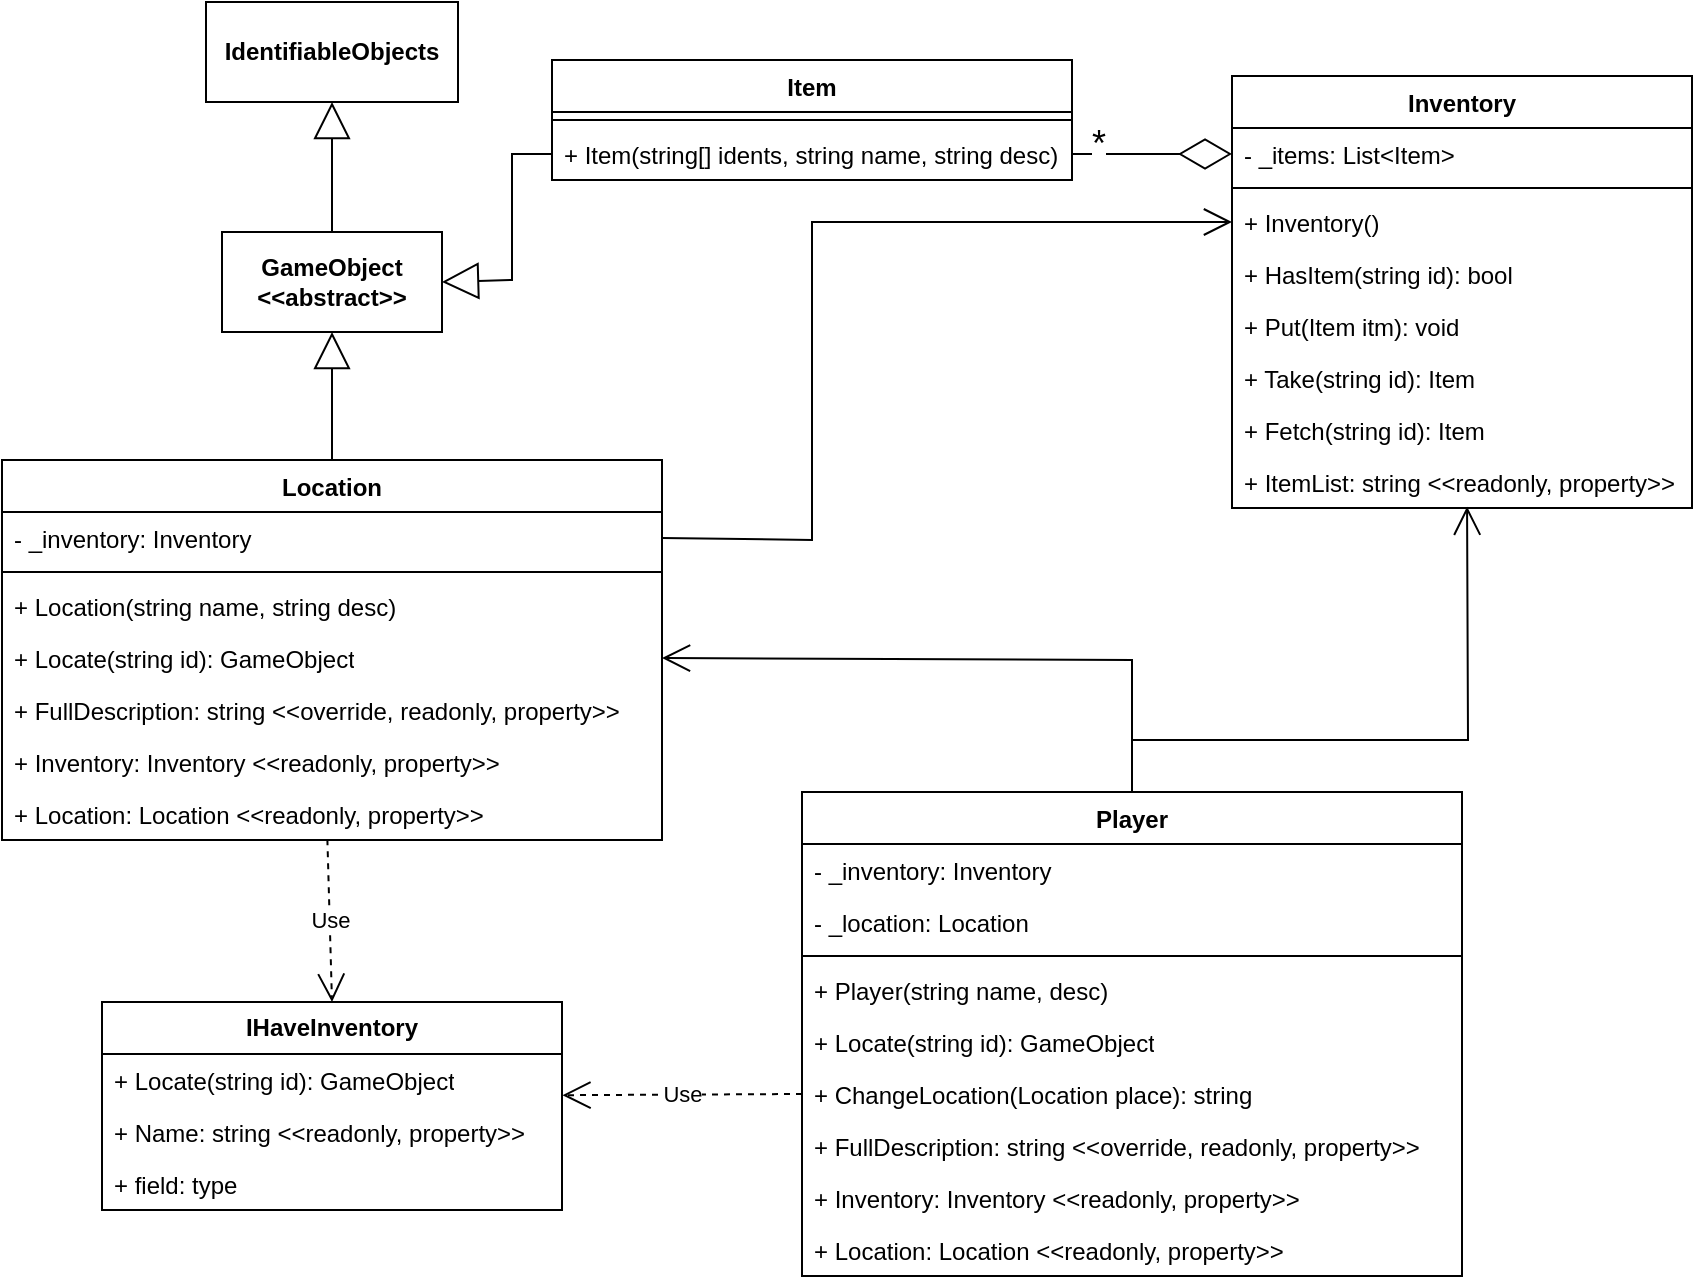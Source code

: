 <mxfile version="22.0.8" type="device" pages="2">
  <diagram name="Class diagram" id="DR_sr9mSw5OCdtNdc02W">
    <mxGraphModel dx="1518" dy="628" grid="1" gridSize="10" guides="1" tooltips="1" connect="1" arrows="1" fold="1" page="1" pageScale="1" pageWidth="827" pageHeight="1169" math="0" shadow="0">
      <root>
        <mxCell id="0" />
        <mxCell id="1" parent="0" />
        <mxCell id="hLs-pXl9jXcIarvX4DBT-1" value="Location" style="swimlane;fontStyle=1;align=center;verticalAlign=top;childLayout=stackLayout;horizontal=1;startSize=26;horizontalStack=0;resizeParent=1;resizeParentMax=0;resizeLast=0;collapsible=1;marginBottom=0;whiteSpace=wrap;html=1;" vertex="1" parent="1">
          <mxGeometry x="195" y="540" width="330" height="190" as="geometry" />
        </mxCell>
        <mxCell id="hLs-pXl9jXcIarvX4DBT-2" value="- _inventory: Inventory" style="text;strokeColor=none;fillColor=none;align=left;verticalAlign=top;spacingLeft=4;spacingRight=4;overflow=hidden;rotatable=0;points=[[0,0.5],[1,0.5]];portConstraint=eastwest;whiteSpace=wrap;html=1;" vertex="1" parent="hLs-pXl9jXcIarvX4DBT-1">
          <mxGeometry y="26" width="330" height="26" as="geometry" />
        </mxCell>
        <mxCell id="hLs-pXl9jXcIarvX4DBT-3" value="" style="line;strokeWidth=1;fillColor=none;align=left;verticalAlign=middle;spacingTop=-1;spacingLeft=3;spacingRight=3;rotatable=0;labelPosition=right;points=[];portConstraint=eastwest;strokeColor=inherit;" vertex="1" parent="hLs-pXl9jXcIarvX4DBT-1">
          <mxGeometry y="52" width="330" height="8" as="geometry" />
        </mxCell>
        <mxCell id="hLs-pXl9jXcIarvX4DBT-4" value="+ Location(string name, string desc)" style="text;strokeColor=none;fillColor=none;align=left;verticalAlign=top;spacingLeft=4;spacingRight=4;overflow=hidden;rotatable=0;points=[[0,0.5],[1,0.5]];portConstraint=eastwest;whiteSpace=wrap;html=1;" vertex="1" parent="hLs-pXl9jXcIarvX4DBT-1">
          <mxGeometry y="60" width="330" height="26" as="geometry" />
        </mxCell>
        <mxCell id="hLs-pXl9jXcIarvX4DBT-9" value="+ Locate(string id): GameObject" style="text;strokeColor=none;fillColor=none;align=left;verticalAlign=top;spacingLeft=4;spacingRight=4;overflow=hidden;rotatable=0;points=[[0,0.5],[1,0.5]];portConstraint=eastwest;whiteSpace=wrap;html=1;" vertex="1" parent="hLs-pXl9jXcIarvX4DBT-1">
          <mxGeometry y="86" width="330" height="26" as="geometry" />
        </mxCell>
        <mxCell id="hLs-pXl9jXcIarvX4DBT-13" value="+ FullDescription: string &amp;lt;&amp;lt;override, readonly, property&amp;gt;&amp;gt;" style="text;strokeColor=none;fillColor=none;align=left;verticalAlign=top;spacingLeft=4;spacingRight=4;overflow=hidden;rotatable=0;points=[[0,0.5],[1,0.5]];portConstraint=eastwest;whiteSpace=wrap;html=1;" vertex="1" parent="hLs-pXl9jXcIarvX4DBT-1">
          <mxGeometry y="112" width="330" height="26" as="geometry" />
        </mxCell>
        <mxCell id="hLs-pXl9jXcIarvX4DBT-11" value="+ Inventory: Inventory &amp;lt;&amp;lt;readonly, property&amp;gt;&amp;gt;" style="text;strokeColor=none;fillColor=none;align=left;verticalAlign=top;spacingLeft=4;spacingRight=4;overflow=hidden;rotatable=0;points=[[0,0.5],[1,0.5]];portConstraint=eastwest;whiteSpace=wrap;html=1;" vertex="1" parent="hLs-pXl9jXcIarvX4DBT-1">
          <mxGeometry y="138" width="330" height="26" as="geometry" />
        </mxCell>
        <mxCell id="vt_O2ebniHoKEB0Q5vbg-1" value="+ Location: Location &amp;lt;&amp;lt;readonly, property&amp;gt;&amp;gt;" style="text;strokeColor=none;fillColor=none;align=left;verticalAlign=top;spacingLeft=4;spacingRight=4;overflow=hidden;rotatable=0;points=[[0,0.5],[1,0.5]];portConstraint=eastwest;whiteSpace=wrap;html=1;" vertex="1" parent="hLs-pXl9jXcIarvX4DBT-1">
          <mxGeometry y="164" width="330" height="26" as="geometry" />
        </mxCell>
        <mxCell id="hLs-pXl9jXcIarvX4DBT-5" value="&lt;b&gt;GameObject&lt;br&gt;&amp;lt;&amp;lt;abstract&amp;gt;&amp;gt;&lt;br&gt;&lt;/b&gt;" style="html=1;whiteSpace=wrap;" vertex="1" parent="1">
          <mxGeometry x="305" y="426" width="110" height="50" as="geometry" />
        </mxCell>
        <mxCell id="hLs-pXl9jXcIarvX4DBT-6" value="" style="endArrow=block;endSize=16;endFill=0;html=1;rounded=0;exitX=0.5;exitY=0;exitDx=0;exitDy=0;entryX=0.5;entryY=1;entryDx=0;entryDy=0;" edge="1" parent="1" source="hLs-pXl9jXcIarvX4DBT-1" target="hLs-pXl9jXcIarvX4DBT-5">
          <mxGeometry width="160" relative="1" as="geometry">
            <mxPoint x="220" y="720" as="sourcePoint" />
            <mxPoint x="410" y="480" as="targetPoint" />
          </mxGeometry>
        </mxCell>
        <mxCell id="hLs-pXl9jXcIarvX4DBT-14" value="Player" style="swimlane;fontStyle=1;align=center;verticalAlign=top;childLayout=stackLayout;horizontal=1;startSize=26;horizontalStack=0;resizeParent=1;resizeParentMax=0;resizeLast=0;collapsible=1;marginBottom=0;whiteSpace=wrap;html=1;" vertex="1" parent="1">
          <mxGeometry x="595" y="706" width="330" height="242" as="geometry" />
        </mxCell>
        <mxCell id="hLs-pXl9jXcIarvX4DBT-15" value="- _inventory: Inventory" style="text;strokeColor=none;fillColor=none;align=left;verticalAlign=top;spacingLeft=4;spacingRight=4;overflow=hidden;rotatable=0;points=[[0,0.5],[1,0.5]];portConstraint=eastwest;whiteSpace=wrap;html=1;" vertex="1" parent="hLs-pXl9jXcIarvX4DBT-14">
          <mxGeometry y="26" width="330" height="26" as="geometry" />
        </mxCell>
        <mxCell id="hLs-pXl9jXcIarvX4DBT-28" value="- _location: Location" style="text;strokeColor=none;fillColor=none;align=left;verticalAlign=top;spacingLeft=4;spacingRight=4;overflow=hidden;rotatable=0;points=[[0,0.5],[1,0.5]];portConstraint=eastwest;whiteSpace=wrap;html=1;" vertex="1" parent="hLs-pXl9jXcIarvX4DBT-14">
          <mxGeometry y="52" width="330" height="26" as="geometry" />
        </mxCell>
        <mxCell id="hLs-pXl9jXcIarvX4DBT-16" value="" style="line;strokeWidth=1;fillColor=none;align=left;verticalAlign=middle;spacingTop=-1;spacingLeft=3;spacingRight=3;rotatable=0;labelPosition=right;points=[];portConstraint=eastwest;strokeColor=inherit;" vertex="1" parent="hLs-pXl9jXcIarvX4DBT-14">
          <mxGeometry y="78" width="330" height="8" as="geometry" />
        </mxCell>
        <mxCell id="hLs-pXl9jXcIarvX4DBT-17" value="+ Player(string name, desc)" style="text;strokeColor=none;fillColor=none;align=left;verticalAlign=top;spacingLeft=4;spacingRight=4;overflow=hidden;rotatable=0;points=[[0,0.5],[1,0.5]];portConstraint=eastwest;whiteSpace=wrap;html=1;" vertex="1" parent="hLs-pXl9jXcIarvX4DBT-14">
          <mxGeometry y="86" width="330" height="26" as="geometry" />
        </mxCell>
        <mxCell id="hLs-pXl9jXcIarvX4DBT-29" value="+ Locate(string id): GameObject" style="text;strokeColor=none;fillColor=none;align=left;verticalAlign=top;spacingLeft=4;spacingRight=4;overflow=hidden;rotatable=0;points=[[0,0.5],[1,0.5]];portConstraint=eastwest;whiteSpace=wrap;html=1;" vertex="1" parent="hLs-pXl9jXcIarvX4DBT-14">
          <mxGeometry y="112" width="330" height="26" as="geometry" />
        </mxCell>
        <mxCell id="vt_O2ebniHoKEB0Q5vbg-2" value="+ ChangeLocation(Location place): string" style="text;strokeColor=none;fillColor=none;align=left;verticalAlign=top;spacingLeft=4;spacingRight=4;overflow=hidden;rotatable=0;points=[[0,0.5],[1,0.5]];portConstraint=eastwest;whiteSpace=wrap;html=1;" vertex="1" parent="hLs-pXl9jXcIarvX4DBT-14">
          <mxGeometry y="138" width="330" height="26" as="geometry" />
        </mxCell>
        <mxCell id="hLs-pXl9jXcIarvX4DBT-30" value="+ FullDescription: string &amp;lt;&amp;lt;override, readonly, property&amp;gt;&amp;gt;" style="text;strokeColor=none;fillColor=none;align=left;verticalAlign=top;spacingLeft=4;spacingRight=4;overflow=hidden;rotatable=0;points=[[0,0.5],[1,0.5]];portConstraint=eastwest;whiteSpace=wrap;html=1;" vertex="1" parent="hLs-pXl9jXcIarvX4DBT-14">
          <mxGeometry y="164" width="330" height="26" as="geometry" />
        </mxCell>
        <mxCell id="hLs-pXl9jXcIarvX4DBT-31" value="+ Inventory: Inventory &amp;lt;&amp;lt;readonly, property&amp;gt;&amp;gt;" style="text;strokeColor=none;fillColor=none;align=left;verticalAlign=top;spacingLeft=4;spacingRight=4;overflow=hidden;rotatable=0;points=[[0,0.5],[1,0.5]];portConstraint=eastwest;whiteSpace=wrap;html=1;" vertex="1" parent="hLs-pXl9jXcIarvX4DBT-14">
          <mxGeometry y="190" width="330" height="26" as="geometry" />
        </mxCell>
        <mxCell id="vt_O2ebniHoKEB0Q5vbg-3" value="+ Location: Location &amp;lt;&amp;lt;readonly, property&amp;gt;&amp;gt;" style="text;strokeColor=none;fillColor=none;align=left;verticalAlign=top;spacingLeft=4;spacingRight=4;overflow=hidden;rotatable=0;points=[[0,0.5],[1,0.5]];portConstraint=eastwest;whiteSpace=wrap;html=1;" vertex="1" parent="hLs-pXl9jXcIarvX4DBT-14">
          <mxGeometry y="216" width="330" height="26" as="geometry" />
        </mxCell>
        <mxCell id="hLs-pXl9jXcIarvX4DBT-22" value="&lt;b&gt;IHaveInventory&lt;/b&gt;" style="swimlane;fontStyle=0;childLayout=stackLayout;horizontal=1;startSize=26;fillColor=none;horizontalStack=0;resizeParent=1;resizeParentMax=0;resizeLast=0;collapsible=1;marginBottom=0;whiteSpace=wrap;html=1;" vertex="1" parent="1">
          <mxGeometry x="245" y="811" width="230" height="104" as="geometry" />
        </mxCell>
        <mxCell id="hLs-pXl9jXcIarvX4DBT-23" value="+ Locate(string id): GameObject" style="text;strokeColor=none;fillColor=none;align=left;verticalAlign=top;spacingLeft=4;spacingRight=4;overflow=hidden;rotatable=0;points=[[0,0.5],[1,0.5]];portConstraint=eastwest;whiteSpace=wrap;html=1;" vertex="1" parent="hLs-pXl9jXcIarvX4DBT-22">
          <mxGeometry y="26" width="230" height="26" as="geometry" />
        </mxCell>
        <mxCell id="hLs-pXl9jXcIarvX4DBT-24" value="+ Name: string &amp;lt;&amp;lt;readonly, property&amp;gt;&amp;gt;" style="text;strokeColor=none;fillColor=none;align=left;verticalAlign=top;spacingLeft=4;spacingRight=4;overflow=hidden;rotatable=0;points=[[0,0.5],[1,0.5]];portConstraint=eastwest;whiteSpace=wrap;html=1;" vertex="1" parent="hLs-pXl9jXcIarvX4DBT-22">
          <mxGeometry y="52" width="230" height="26" as="geometry" />
        </mxCell>
        <mxCell id="hLs-pXl9jXcIarvX4DBT-25" value="+ field: type" style="text;strokeColor=none;fillColor=none;align=left;verticalAlign=top;spacingLeft=4;spacingRight=4;overflow=hidden;rotatable=0;points=[[0,0.5],[1,0.5]];portConstraint=eastwest;whiteSpace=wrap;html=1;" vertex="1" parent="hLs-pXl9jXcIarvX4DBT-22">
          <mxGeometry y="78" width="230" height="26" as="geometry" />
        </mxCell>
        <mxCell id="hLs-pXl9jXcIarvX4DBT-26" value="&lt;b&gt;IdentifiableObjects&lt;/b&gt;" style="html=1;whiteSpace=wrap;" vertex="1" parent="1">
          <mxGeometry x="297" y="311" width="126" height="50" as="geometry" />
        </mxCell>
        <mxCell id="hLs-pXl9jXcIarvX4DBT-27" value="" style="endArrow=block;endSize=16;endFill=0;html=1;rounded=0;exitX=0.5;exitY=0;exitDx=0;exitDy=0;entryX=0.5;entryY=1;entryDx=0;entryDy=0;" edge="1" parent="1" source="hLs-pXl9jXcIarvX4DBT-5" target="hLs-pXl9jXcIarvX4DBT-26">
          <mxGeometry width="160" relative="1" as="geometry">
            <mxPoint x="460" y="400" as="sourcePoint" />
            <mxPoint x="460" y="300" as="targetPoint" />
          </mxGeometry>
        </mxCell>
        <mxCell id="hLs-pXl9jXcIarvX4DBT-32" value="Inventory" style="swimlane;fontStyle=1;align=center;verticalAlign=top;childLayout=stackLayout;horizontal=1;startSize=26;horizontalStack=0;resizeParent=1;resizeParentMax=0;resizeLast=0;collapsible=1;marginBottom=0;whiteSpace=wrap;html=1;" vertex="1" parent="1">
          <mxGeometry x="810" y="348" width="230" height="216" as="geometry" />
        </mxCell>
        <mxCell id="hLs-pXl9jXcIarvX4DBT-33" value="- _items: List&amp;lt;Item&amp;gt;" style="text;strokeColor=none;fillColor=none;align=left;verticalAlign=top;spacingLeft=4;spacingRight=4;overflow=hidden;rotatable=0;points=[[0,0.5],[1,0.5]];portConstraint=eastwest;whiteSpace=wrap;html=1;" vertex="1" parent="hLs-pXl9jXcIarvX4DBT-32">
          <mxGeometry y="26" width="230" height="26" as="geometry" />
        </mxCell>
        <mxCell id="hLs-pXl9jXcIarvX4DBT-34" value="" style="line;strokeWidth=1;fillColor=none;align=left;verticalAlign=middle;spacingTop=-1;spacingLeft=3;spacingRight=3;rotatable=0;labelPosition=right;points=[];portConstraint=eastwest;strokeColor=inherit;" vertex="1" parent="hLs-pXl9jXcIarvX4DBT-32">
          <mxGeometry y="52" width="230" height="8" as="geometry" />
        </mxCell>
        <mxCell id="hLs-pXl9jXcIarvX4DBT-35" value="+ Inventory()" style="text;strokeColor=none;fillColor=none;align=left;verticalAlign=top;spacingLeft=4;spacingRight=4;overflow=hidden;rotatable=0;points=[[0,0.5],[1,0.5]];portConstraint=eastwest;whiteSpace=wrap;html=1;" vertex="1" parent="hLs-pXl9jXcIarvX4DBT-32">
          <mxGeometry y="60" width="230" height="26" as="geometry" />
        </mxCell>
        <mxCell id="hLs-pXl9jXcIarvX4DBT-36" value="+ HasItem(string id): bool" style="text;strokeColor=none;fillColor=none;align=left;verticalAlign=top;spacingLeft=4;spacingRight=4;overflow=hidden;rotatable=0;points=[[0,0.5],[1,0.5]];portConstraint=eastwest;whiteSpace=wrap;html=1;" vertex="1" parent="hLs-pXl9jXcIarvX4DBT-32">
          <mxGeometry y="86" width="230" height="26" as="geometry" />
        </mxCell>
        <mxCell id="hLs-pXl9jXcIarvX4DBT-37" value="+ Put(Item itm): void" style="text;strokeColor=none;fillColor=none;align=left;verticalAlign=top;spacingLeft=4;spacingRight=4;overflow=hidden;rotatable=0;points=[[0,0.5],[1,0.5]];portConstraint=eastwest;whiteSpace=wrap;html=1;" vertex="1" parent="hLs-pXl9jXcIarvX4DBT-32">
          <mxGeometry y="112" width="230" height="26" as="geometry" />
        </mxCell>
        <mxCell id="hLs-pXl9jXcIarvX4DBT-38" value="+ Take(string id): Item" style="text;strokeColor=none;fillColor=none;align=left;verticalAlign=top;spacingLeft=4;spacingRight=4;overflow=hidden;rotatable=0;points=[[0,0.5],[1,0.5]];portConstraint=eastwest;whiteSpace=wrap;html=1;" vertex="1" parent="hLs-pXl9jXcIarvX4DBT-32">
          <mxGeometry y="138" width="230" height="26" as="geometry" />
        </mxCell>
        <mxCell id="hLs-pXl9jXcIarvX4DBT-39" value="+ Fetch(string id): Item" style="text;strokeColor=none;fillColor=none;align=left;verticalAlign=top;spacingLeft=4;spacingRight=4;overflow=hidden;rotatable=0;points=[[0,0.5],[1,0.5]];portConstraint=eastwest;whiteSpace=wrap;html=1;" vertex="1" parent="hLs-pXl9jXcIarvX4DBT-32">
          <mxGeometry y="164" width="230" height="26" as="geometry" />
        </mxCell>
        <mxCell id="hLs-pXl9jXcIarvX4DBT-40" value="+ ItemList: string &amp;lt;&amp;lt;readonly, property&amp;gt;&amp;gt;" style="text;strokeColor=none;fillColor=none;align=left;verticalAlign=top;spacingLeft=4;spacingRight=4;overflow=hidden;rotatable=0;points=[[0,0.5],[1,0.5]];portConstraint=eastwest;whiteSpace=wrap;html=1;" vertex="1" parent="hLs-pXl9jXcIarvX4DBT-32">
          <mxGeometry y="190" width="230" height="26" as="geometry" />
        </mxCell>
        <mxCell id="hLs-pXl9jXcIarvX4DBT-41" value="Item" style="swimlane;fontStyle=1;align=center;verticalAlign=top;childLayout=stackLayout;horizontal=1;startSize=26;horizontalStack=0;resizeParent=1;resizeParentMax=0;resizeLast=0;collapsible=1;marginBottom=0;whiteSpace=wrap;html=1;" vertex="1" parent="1">
          <mxGeometry x="470" y="340" width="260" height="60" as="geometry" />
        </mxCell>
        <mxCell id="hLs-pXl9jXcIarvX4DBT-43" value="" style="line;strokeWidth=1;fillColor=none;align=left;verticalAlign=middle;spacingTop=-1;spacingLeft=3;spacingRight=3;rotatable=0;labelPosition=right;points=[];portConstraint=eastwest;strokeColor=inherit;" vertex="1" parent="hLs-pXl9jXcIarvX4DBT-41">
          <mxGeometry y="26" width="260" height="8" as="geometry" />
        </mxCell>
        <mxCell id="hLs-pXl9jXcIarvX4DBT-44" value="+ Item(string[] idents, string name, string desc)" style="text;strokeColor=none;fillColor=none;align=left;verticalAlign=top;spacingLeft=4;spacingRight=4;overflow=hidden;rotatable=0;points=[[0,0.5],[1,0.5]];portConstraint=eastwest;whiteSpace=wrap;html=1;" vertex="1" parent="hLs-pXl9jXcIarvX4DBT-41">
          <mxGeometry y="34" width="260" height="26" as="geometry" />
        </mxCell>
        <mxCell id="hLs-pXl9jXcIarvX4DBT-45" value="" style="endArrow=block;endSize=16;endFill=0;html=1;rounded=0;exitX=0;exitY=0.5;exitDx=0;exitDy=0;entryX=1;entryY=0.5;entryDx=0;entryDy=0;" edge="1" parent="1" source="hLs-pXl9jXcIarvX4DBT-44" target="hLs-pXl9jXcIarvX4DBT-5">
          <mxGeometry width="160" relative="1" as="geometry">
            <mxPoint x="470" y="304" as="sourcePoint" />
            <mxPoint x="470" y="240" as="targetPoint" />
            <Array as="points">
              <mxPoint x="450" y="387" />
              <mxPoint x="450" y="450" />
            </Array>
          </mxGeometry>
        </mxCell>
        <mxCell id="hLs-pXl9jXcIarvX4DBT-47" value="" style="endArrow=diamondThin;endFill=0;endSize=24;html=1;rounded=0;exitX=1;exitY=0.5;exitDx=0;exitDy=0;entryX=0;entryY=0.5;entryDx=0;entryDy=0;" edge="1" parent="1" source="hLs-pXl9jXcIarvX4DBT-44" target="hLs-pXl9jXcIarvX4DBT-33">
          <mxGeometry width="160" relative="1" as="geometry">
            <mxPoint x="600" y="470" as="sourcePoint" />
            <mxPoint x="760" y="470" as="targetPoint" />
          </mxGeometry>
        </mxCell>
        <mxCell id="hLs-pXl9jXcIarvX4DBT-48" value="&lt;font style=&quot;font-size: 18px;&quot;&gt;*&lt;/font&gt;" style="edgeLabel;html=1;align=center;verticalAlign=middle;resizable=0;points=[];rotation=0;" vertex="1" connectable="0" parent="hLs-pXl9jXcIarvX4DBT-47">
          <mxGeometry x="-0.508" y="2" relative="1" as="geometry">
            <mxPoint x="-7" y="-3" as="offset" />
          </mxGeometry>
        </mxCell>
        <mxCell id="hLs-pXl9jXcIarvX4DBT-49" value="" style="endArrow=open;endFill=1;endSize=12;html=1;rounded=0;entryX=0;entryY=0.5;entryDx=0;entryDy=0;exitX=1;exitY=0.5;exitDx=0;exitDy=0;" edge="1" parent="1" source="hLs-pXl9jXcIarvX4DBT-2" target="hLs-pXl9jXcIarvX4DBT-35">
          <mxGeometry width="160" relative="1" as="geometry">
            <mxPoint x="530" y="580" as="sourcePoint" />
            <mxPoint x="640" y="470" as="targetPoint" />
            <Array as="points">
              <mxPoint x="600" y="580" />
              <mxPoint x="600" y="421" />
            </Array>
          </mxGeometry>
        </mxCell>
        <mxCell id="hLs-pXl9jXcIarvX4DBT-50" value="" style="endArrow=open;endFill=1;endSize=12;html=1;rounded=0;exitX=0.5;exitY=0;exitDx=0;exitDy=0;entryX=0.511;entryY=0.974;entryDx=0;entryDy=0;entryPerimeter=0;" edge="1" parent="1" source="hLs-pXl9jXcIarvX4DBT-14" target="hLs-pXl9jXcIarvX4DBT-40">
          <mxGeometry width="160" relative="1" as="geometry">
            <mxPoint x="620" y="660" as="sourcePoint" />
            <mxPoint x="780" y="660" as="targetPoint" />
            <Array as="points">
              <mxPoint x="760" y="680" />
              <mxPoint x="928" y="680" />
            </Array>
          </mxGeometry>
        </mxCell>
        <mxCell id="hLs-pXl9jXcIarvX4DBT-51" value="Use" style="endArrow=open;endSize=12;dashed=1;html=1;rounded=0;exitX=0.493;exitY=0.987;exitDx=0;exitDy=0;exitPerimeter=0;entryX=0.5;entryY=0;entryDx=0;entryDy=0;" edge="1" parent="1" source="vt_O2ebniHoKEB0Q5vbg-1" target="hLs-pXl9jXcIarvX4DBT-22">
          <mxGeometry width="160" relative="1" as="geometry">
            <mxPoint x="220" y="790" as="sourcePoint" />
            <mxPoint x="280" y="750" as="targetPoint" />
          </mxGeometry>
        </mxCell>
        <mxCell id="hLs-pXl9jXcIarvX4DBT-52" value="Use" style="endArrow=open;endSize=12;dashed=1;html=1;rounded=0;exitX=0;exitY=0.5;exitDx=0;exitDy=0;entryX=1.001;entryY=0.792;entryDx=0;entryDy=0;entryPerimeter=0;" edge="1" parent="1" source="vt_O2ebniHoKEB0Q5vbg-2" target="hLs-pXl9jXcIarvX4DBT-23">
          <mxGeometry width="160" relative="1" as="geometry">
            <mxPoint x="554" y="680" as="sourcePoint" />
            <mxPoint x="470" y="857" as="targetPoint" />
          </mxGeometry>
        </mxCell>
        <mxCell id="vt_O2ebniHoKEB0Q5vbg-5" value="" style="endArrow=open;endFill=1;endSize=12;html=1;rounded=0;exitX=0.5;exitY=0;exitDx=0;exitDy=0;entryX=1;entryY=0.5;entryDx=0;entryDy=0;" edge="1" parent="1" source="hLs-pXl9jXcIarvX4DBT-14">
          <mxGeometry width="160" relative="1" as="geometry">
            <mxPoint x="770" y="760" as="sourcePoint" />
            <mxPoint x="525" y="639.0" as="targetPoint" />
            <Array as="points">
              <mxPoint x="760" y="640" />
            </Array>
          </mxGeometry>
        </mxCell>
      </root>
    </mxGraphModel>
  </diagram>
  <diagram id="clqTjQ10jBK7a-zFWq9X" name="Sequence diagram">
    <mxGraphModel dx="1717" dy="368" grid="1" gridSize="10" guides="1" tooltips="1" connect="1" arrows="1" fold="1" page="1" pageScale="1" pageWidth="827" pageHeight="1169" math="0" shadow="0">
      <root>
        <mxCell id="0" />
        <mxCell id="1" parent="0" />
        <mxCell id="AKKE08FFjBf_-YG7INTh-5" value=":LookCommand" style="shape=umlLifeline;perimeter=lifelinePerimeter;whiteSpace=wrap;html=1;container=1;dropTarget=0;collapsible=0;recursiveResize=0;outlineConnect=0;portConstraint=eastwest;newEdgeStyle={&quot;curved&quot;:0,&quot;rounded&quot;:0};" vertex="1" parent="1">
          <mxGeometry x="181" y="70" width="110" height="200" as="geometry" />
        </mxCell>
        <mxCell id="AKKE08FFjBf_-YG7INTh-7" value="" style="html=1;points=[[0,0,0,0,5],[0,1,0,0,-5],[1,0,0,0,5],[1,1,0,0,-5]];perimeter=orthogonalPerimeter;outlineConnect=0;targetShapes=umlLifeline;portConstraint=eastwest;newEdgeStyle={&quot;curved&quot;:0,&quot;rounded&quot;:0};" vertex="1" parent="AKKE08FFjBf_-YG7INTh-5">
          <mxGeometry x="50" y="50" width="10" height="110" as="geometry" />
        </mxCell>
        <mxCell id="AKKE08FFjBf_-YG7INTh-11" value="" style="html=1;points=[[0,0,0,0,5],[0,1,0,0,-5],[1,0,0,0,5],[1,1,0,0,-5]];perimeter=orthogonalPerimeter;outlineConnect=0;targetShapes=umlLifeline;portConstraint=eastwest;newEdgeStyle={&quot;curved&quot;:0,&quot;rounded&quot;:0};" vertex="1" parent="AKKE08FFjBf_-YG7INTh-5">
          <mxGeometry x="56" y="59" width="10" height="51" as="geometry" />
        </mxCell>
        <mxCell id="AKKE08FFjBf_-YG7INTh-14" value="return &quot;...&quot;" style="html=1;verticalAlign=bottom;endArrow=open;dashed=1;endSize=8;curved=0;rounded=0;exitX=1;exitY=1;exitDx=0;exitDy=-5;exitPerimeter=0;entryX=1;entryY=1;entryDx=0;entryDy=-5;entryPerimeter=0;" edge="1" parent="AKKE08FFjBf_-YG7INTh-5" source="AKKE08FFjBf_-YG7INTh-11" target="AKKE08FFjBf_-YG7INTh-7">
          <mxGeometry relative="1" as="geometry">
            <mxPoint x="137" y="230" as="sourcePoint" />
            <mxPoint x="-51" y="230" as="targetPoint" />
            <Array as="points">
              <mxPoint x="99" y="130" />
            </Array>
          </mxGeometry>
        </mxCell>
        <mxCell id="AKKE08FFjBf_-YG7INTh-6" value="Execute(p, [&quot;Look&quot;])" style="html=1;verticalAlign=bottom;endArrow=block;curved=0;rounded=0;" edge="1" parent="1" target="AKKE08FFjBf_-YG7INTh-7">
          <mxGeometry x="-0.426" width="80" relative="1" as="geometry">
            <mxPoint x="110" y="130" as="sourcePoint" />
            <mxPoint x="230" y="130" as="targetPoint" />
            <mxPoint as="offset" />
          </mxGeometry>
        </mxCell>
        <mxCell id="AKKE08FFjBf_-YG7INTh-8" value=":Location" style="shape=umlLifeline;perimeter=lifelinePerimeter;whiteSpace=wrap;html=1;container=1;dropTarget=0;collapsible=0;recursiveResize=0;outlineConnect=0;portConstraint=eastwest;newEdgeStyle={&quot;curved&quot;:0,&quot;rounded&quot;:0};" vertex="1" parent="1">
          <mxGeometry x="351" y="70" width="100" height="200" as="geometry" />
        </mxCell>
        <mxCell id="AKKE08FFjBf_-YG7INTh-9" value="" style="html=1;points=[[0,0,0,0,5],[0,1,0,0,-5],[1,0,0,0,5],[1,1,0,0,-5]];perimeter=orthogonalPerimeter;outlineConnect=0;targetShapes=umlLifeline;portConstraint=eastwest;newEdgeStyle={&quot;curved&quot;:0,&quot;rounded&quot;:0};" vertex="1" parent="AKKE08FFjBf_-YG7INTh-8">
          <mxGeometry x="45" y="61" width="10" height="41" as="geometry" />
        </mxCell>
        <mxCell id="AKKE08FFjBf_-YG7INTh-10" value="FullDescription" style="html=1;verticalAlign=bottom;endArrow=block;curved=0;rounded=0;entryX=0;entryY=0;entryDx=0;entryDy=5;entryPerimeter=0;" edge="1" parent="1" source="AKKE08FFjBf_-YG7INTh-11" target="AKKE08FFjBf_-YG7INTh-9">
          <mxGeometry width="80" relative="1" as="geometry">
            <mxPoint x="250" y="137" as="sourcePoint" />
            <mxPoint x="439.5" y="137" as="targetPoint" />
          </mxGeometry>
        </mxCell>
        <mxCell id="AKKE08FFjBf_-YG7INTh-13" value="return &quot;...&quot;" style="html=1;verticalAlign=bottom;endArrow=open;dashed=1;endSize=8;curved=0;rounded=0;exitX=0;exitY=1;exitDx=0;exitDy=-5;exitPerimeter=0;" edge="1" parent="1" source="AKKE08FFjBf_-YG7INTh-9" target="AKKE08FFjBf_-YG7INTh-11">
          <mxGeometry relative="1" as="geometry">
            <mxPoint x="360" y="170" as="sourcePoint" />
            <mxPoint x="250" y="170" as="targetPoint" />
          </mxGeometry>
        </mxCell>
        <mxCell id="AKKE08FFjBf_-YG7INTh-15" value="return &quot;...&quot;" style="html=1;verticalAlign=bottom;endArrow=open;dashed=1;endSize=8;curved=0;rounded=0;exitX=0;exitY=1;exitDx=0;exitDy=-5;exitPerimeter=0;" edge="1" parent="1" source="AKKE08FFjBf_-YG7INTh-7">
          <mxGeometry relative="1" as="geometry">
            <mxPoint x="220" y="230" as="sourcePoint" />
            <mxPoint x="100" y="225" as="targetPoint" />
          </mxGeometry>
        </mxCell>
        <mxCell id="AKKE08FFjBf_-YG7INTh-16" value=":LookCommand" style="shape=umlLifeline;perimeter=lifelinePerimeter;whiteSpace=wrap;html=1;container=1;dropTarget=0;collapsible=0;recursiveResize=0;outlineConnect=0;portConstraint=eastwest;newEdgeStyle={&quot;curved&quot;:0,&quot;rounded&quot;:0};" vertex="1" parent="1">
          <mxGeometry x="81" y="300" width="100" height="290" as="geometry" />
        </mxCell>
        <mxCell id="AKKE08FFjBf_-YG7INTh-20" value="" style="html=1;points=[[0,0,0,0,5],[0,1,0,0,-5],[1,0,0,0,5],[1,1,0,0,-5]];perimeter=orthogonalPerimeter;outlineConnect=0;targetShapes=umlLifeline;portConstraint=eastwest;newEdgeStyle={&quot;curved&quot;:0,&quot;rounded&quot;:0};" vertex="1" parent="AKKE08FFjBf_-YG7INTh-16">
          <mxGeometry x="45" y="60" width="10" height="210" as="geometry" />
        </mxCell>
        <mxCell id="AKKE08FFjBf_-YG7INTh-22" value="" style="html=1;points=[[0,0,0,0,5],[0,1,0,0,-5],[1,0,0,0,5],[1,1,0,0,-5]];perimeter=orthogonalPerimeter;outlineConnect=0;targetShapes=umlLifeline;portConstraint=eastwest;newEdgeStyle={&quot;curved&quot;:0,&quot;rounded&quot;:0};" vertex="1" parent="AKKE08FFjBf_-YG7INTh-16">
          <mxGeometry x="53" y="81" width="10" height="170" as="geometry" />
        </mxCell>
        <mxCell id="AKKE08FFjBf_-YG7INTh-25" value="LookAtIn&lt;br&gt;(p,&quot;gem&quot;,&quot;garden&quot;)" style="html=1;verticalAlign=bottom;endArrow=block;curved=0;rounded=0;exitX=1;exitY=0;exitDx=0;exitDy=5;exitPerimeter=0;entryX=1;entryY=0;entryDx=0;entryDy=5;entryPerimeter=0;" edge="1" parent="AKKE08FFjBf_-YG7INTh-16" source="AKKE08FFjBf_-YG7INTh-20" target="AKKE08FFjBf_-YG7INTh-22">
          <mxGeometry x="0.059" y="32" width="80" relative="1" as="geometry">
            <mxPoint x="79" y="60" as="sourcePoint" />
            <mxPoint x="159" y="60" as="targetPoint" />
            <Array as="points">
              <mxPoint x="89" y="70" />
            </Array>
            <mxPoint x="13" y="-17" as="offset" />
          </mxGeometry>
        </mxCell>
        <mxCell id="AKKE08FFjBf_-YG7INTh-34" value="return &quot;...&quot;" style="html=1;verticalAlign=bottom;endArrow=open;dashed=1;endSize=8;curved=0;rounded=0;exitX=1;exitY=1;exitDx=0;exitDy=-5;exitPerimeter=0;entryX=1;entryY=1;entryDx=0;entryDy=-5;entryPerimeter=0;" edge="1" parent="AKKE08FFjBf_-YG7INTh-16" source="AKKE08FFjBf_-YG7INTh-22" target="AKKE08FFjBf_-YG7INTh-20">
          <mxGeometry x="-0.051" y="5" relative="1" as="geometry">
            <mxPoint x="442" y="242" as="sourcePoint" />
            <mxPoint x="73" y="242" as="targetPoint" />
            <Array as="points">
              <mxPoint x="109" y="260" />
            </Array>
            <mxPoint as="offset" />
          </mxGeometry>
        </mxCell>
        <mxCell id="AKKE08FFjBf_-YG7INTh-17" value="p:Player" style="shape=umlLifeline;perimeter=lifelinePerimeter;whiteSpace=wrap;html=1;container=1;dropTarget=0;collapsible=0;recursiveResize=0;outlineConnect=0;portConstraint=eastwest;newEdgeStyle={&quot;curved&quot;:0,&quot;rounded&quot;:0};" vertex="1" parent="1">
          <mxGeometry x="222" y="300" width="100" height="290" as="geometry" />
        </mxCell>
        <mxCell id="AKKE08FFjBf_-YG7INTh-24" value="" style="html=1;points=[[0,0,0,0,5],[0,1,0,0,-5],[1,0,0,0,5],[1,1,0,0,-5]];perimeter=orthogonalPerimeter;outlineConnect=0;targetShapes=umlLifeline;portConstraint=eastwest;newEdgeStyle={&quot;curved&quot;:0,&quot;rounded&quot;:0};" vertex="1" parent="AKKE08FFjBf_-YG7INTh-17">
          <mxGeometry x="45" y="105" width="10" height="35" as="geometry" />
        </mxCell>
        <mxCell id="AKKE08FFjBf_-YG7INTh-18" value=":Location" style="shape=umlLifeline;perimeter=lifelinePerimeter;whiteSpace=wrap;html=1;container=1;dropTarget=0;collapsible=0;recursiveResize=0;outlineConnect=0;portConstraint=eastwest;newEdgeStyle={&quot;curved&quot;:0,&quot;rounded&quot;:0};" vertex="1" parent="1">
          <mxGeometry x="352" y="300" width="100" height="290" as="geometry" />
        </mxCell>
        <mxCell id="AKKE08FFjBf_-YG7INTh-28" value="" style="html=1;points=[[0,0,0,0,5],[0,1,0,0,-5],[1,0,0,0,5],[1,1,0,0,-5]];perimeter=orthogonalPerimeter;outlineConnect=0;targetShapes=umlLifeline;portConstraint=eastwest;newEdgeStyle={&quot;curved&quot;:0,&quot;rounded&quot;:0};" vertex="1" parent="AKKE08FFjBf_-YG7INTh-18">
          <mxGeometry x="45" y="149" width="10" height="40" as="geometry" />
        </mxCell>
        <mxCell id="AKKE08FFjBf_-YG7INTh-19" value=":Item" style="shape=umlLifeline;perimeter=lifelinePerimeter;whiteSpace=wrap;html=1;container=1;dropTarget=0;collapsible=0;recursiveResize=0;outlineConnect=0;portConstraint=eastwest;newEdgeStyle={&quot;curved&quot;:0,&quot;rounded&quot;:0};" vertex="1" parent="1">
          <mxGeometry x="468" y="300" width="100" height="290" as="geometry" />
        </mxCell>
        <mxCell id="AKKE08FFjBf_-YG7INTh-31" value="" style="html=1;points=[[0,0,0,0,5],[0,1,0,0,-5],[1,0,0,0,5],[1,1,0,0,-5]];perimeter=orthogonalPerimeter;outlineConnect=0;targetShapes=umlLifeline;portConstraint=eastwest;newEdgeStyle={&quot;curved&quot;:0,&quot;rounded&quot;:0};" vertex="1" parent="AKKE08FFjBf_-YG7INTh-19">
          <mxGeometry x="45" y="200" width="10" height="40" as="geometry" />
        </mxCell>
        <mxCell id="AKKE08FFjBf_-YG7INTh-21" value="Execute&lt;br&gt;(p, [&quot;look&quot;,&quot;at&quot;, &lt;br&gt;&quot;gem&quot;])" style="html=1;verticalAlign=bottom;endArrow=block;curved=0;rounded=0;entryX=0;entryY=0;entryDx=0;entryDy=5;entryPerimeter=0;" edge="1" parent="1" target="AKKE08FFjBf_-YG7INTh-20">
          <mxGeometry x="-0.706" width="80" relative="1" as="geometry">
            <mxPoint x="-10" y="365" as="sourcePoint" />
            <mxPoint x="70" y="370" as="targetPoint" />
            <mxPoint as="offset" />
          </mxGeometry>
        </mxCell>
        <mxCell id="AKKE08FFjBf_-YG7INTh-26" value="Locate(&quot;garden&quot;)" style="html=1;verticalAlign=bottom;endArrow=block;curved=0;rounded=0;entryX=0;entryY=0;entryDx=0;entryDy=5;entryPerimeter=0;" edge="1" parent="1" source="AKKE08FFjBf_-YG7INTh-22" target="AKKE08FFjBf_-YG7INTh-24">
          <mxGeometry width="80" relative="1" as="geometry">
            <mxPoint x="170" y="410" as="sourcePoint" />
            <mxPoint x="250" y="410" as="targetPoint" />
          </mxGeometry>
        </mxCell>
        <mxCell id="AKKE08FFjBf_-YG7INTh-27" value="return &quot;garden&quot;" style="html=1;verticalAlign=bottom;endArrow=open;dashed=1;endSize=8;curved=0;rounded=0;exitX=0;exitY=1;exitDx=0;exitDy=-5;exitPerimeter=0;" edge="1" parent="1" source="AKKE08FFjBf_-YG7INTh-24">
          <mxGeometry relative="1" as="geometry">
            <mxPoint x="286" y="435" as="sourcePoint" />
            <mxPoint x="144" y="435" as="targetPoint" />
          </mxGeometry>
        </mxCell>
        <mxCell id="AKKE08FFjBf_-YG7INTh-29" value="Locate(&quot;gem&quot;)" style="html=1;verticalAlign=bottom;endArrow=block;curved=0;rounded=0;" edge="1" parent="1" target="AKKE08FFjBf_-YG7INTh-28">
          <mxGeometry width="80" relative="1" as="geometry">
            <mxPoint x="144" y="460" as="sourcePoint" />
            <mxPoint x="390" y="460" as="targetPoint" />
          </mxGeometry>
        </mxCell>
        <mxCell id="AKKE08FFjBf_-YG7INTh-30" value="return &quot;gem&quot;" style="html=1;verticalAlign=bottom;endArrow=open;dashed=1;endSize=8;curved=0;rounded=0;exitX=0;exitY=1;exitDx=0;exitDy=-5;exitPerimeter=0;" edge="1" parent="1" source="AKKE08FFjBf_-YG7INTh-28">
          <mxGeometry x="-0.038" relative="1" as="geometry">
            <mxPoint x="406" y="484" as="sourcePoint" />
            <mxPoint x="144" y="484" as="targetPoint" />
            <mxPoint as="offset" />
          </mxGeometry>
        </mxCell>
        <mxCell id="AKKE08FFjBf_-YG7INTh-32" value="FullDescription" style="html=1;verticalAlign=bottom;endArrow=block;curved=0;rounded=0;entryX=0;entryY=0;entryDx=0;entryDy=5;entryPerimeter=0;" edge="1" parent="1">
          <mxGeometry x="0.008" width="80" relative="1" as="geometry">
            <mxPoint x="144" y="510" as="sourcePoint" />
            <mxPoint x="513" y="510" as="targetPoint" />
            <mxPoint as="offset" />
          </mxGeometry>
        </mxCell>
        <mxCell id="AKKE08FFjBf_-YG7INTh-33" value="return &quot;...&quot;" style="html=1;verticalAlign=bottom;endArrow=open;dashed=1;endSize=8;curved=0;rounded=0;exitX=0;exitY=1;exitDx=0;exitDy=-5;exitPerimeter=0;" edge="1" parent="1">
          <mxGeometry relative="1" as="geometry">
            <mxPoint x="513" y="532" as="sourcePoint" />
            <mxPoint x="144" y="532" as="targetPoint" />
          </mxGeometry>
        </mxCell>
        <mxCell id="AKKE08FFjBf_-YG7INTh-35" value="return &quot;...&quot;" style="html=1;verticalAlign=bottom;endArrow=open;dashed=1;endSize=8;curved=0;rounded=0;exitX=0;exitY=1;exitDx=0;exitDy=-5;exitPerimeter=0;" edge="1" parent="1" source="AKKE08FFjBf_-YG7INTh-20">
          <mxGeometry relative="1" as="geometry">
            <mxPoint x="120" y="560" as="sourcePoint" />
            <mxPoint y="565" as="targetPoint" />
          </mxGeometry>
        </mxCell>
        <mxCell id="-tDefXXr_pi6X9qkGpV6-1" value=":LookCommand" style="shape=umlLifeline;perimeter=lifelinePerimeter;whiteSpace=wrap;html=1;container=1;dropTarget=0;collapsible=0;recursiveResize=0;outlineConnect=0;portConstraint=eastwest;newEdgeStyle={&quot;curved&quot;:0,&quot;rounded&quot;:0};" vertex="1" parent="1">
          <mxGeometry x="121" y="640" width="100" height="290" as="geometry" />
        </mxCell>
        <mxCell id="-tDefXXr_pi6X9qkGpV6-2" value="" style="html=1;points=[[0,0,0,0,5],[0,1,0,0,-5],[1,0,0,0,5],[1,1,0,0,-5]];perimeter=orthogonalPerimeter;outlineConnect=0;targetShapes=umlLifeline;portConstraint=eastwest;newEdgeStyle={&quot;curved&quot;:0,&quot;rounded&quot;:0};" vertex="1" parent="-tDefXXr_pi6X9qkGpV6-1">
          <mxGeometry x="45" y="60" width="10" height="210" as="geometry" />
        </mxCell>
        <mxCell id="-tDefXXr_pi6X9qkGpV6-3" value="" style="html=1;points=[[0,0,0,0,5],[0,1,0,0,-5],[1,0,0,0,5],[1,1,0,0,-5]];perimeter=orthogonalPerimeter;outlineConnect=0;targetShapes=umlLifeline;portConstraint=eastwest;newEdgeStyle={&quot;curved&quot;:0,&quot;rounded&quot;:0};" vertex="1" parent="-tDefXXr_pi6X9qkGpV6-1">
          <mxGeometry x="53" y="81" width="10" height="170" as="geometry" />
        </mxCell>
        <mxCell id="-tDefXXr_pi6X9qkGpV6-4" value="LookAtIn&lt;br&gt;(p,&quot;gem&quot;,&quot;garden&quot;)" style="html=1;verticalAlign=bottom;endArrow=block;curved=0;rounded=0;exitX=1;exitY=0;exitDx=0;exitDy=5;exitPerimeter=0;entryX=1;entryY=0;entryDx=0;entryDy=5;entryPerimeter=0;" edge="1" parent="-tDefXXr_pi6X9qkGpV6-1" source="-tDefXXr_pi6X9qkGpV6-2" target="-tDefXXr_pi6X9qkGpV6-3">
          <mxGeometry x="0.059" y="32" width="80" relative="1" as="geometry">
            <mxPoint x="79" y="60" as="sourcePoint" />
            <mxPoint x="159" y="60" as="targetPoint" />
            <Array as="points">
              <mxPoint x="89" y="70" />
            </Array>
            <mxPoint x="13" y="-17" as="offset" />
          </mxGeometry>
        </mxCell>
        <mxCell id="-tDefXXr_pi6X9qkGpV6-5" value="return &quot;...&quot;" style="html=1;verticalAlign=bottom;endArrow=open;dashed=1;endSize=8;curved=0;rounded=0;exitX=1;exitY=1;exitDx=0;exitDy=-5;exitPerimeter=0;entryX=1;entryY=1;entryDx=0;entryDy=-5;entryPerimeter=0;" edge="1" parent="-tDefXXr_pi6X9qkGpV6-1" source="-tDefXXr_pi6X9qkGpV6-3" target="-tDefXXr_pi6X9qkGpV6-2">
          <mxGeometry x="-0.051" y="5" relative="1" as="geometry">
            <mxPoint x="442" y="242" as="sourcePoint" />
            <mxPoint x="73" y="242" as="targetPoint" />
            <Array as="points">
              <mxPoint x="109" y="260" />
            </Array>
            <mxPoint as="offset" />
          </mxGeometry>
        </mxCell>
        <mxCell id="-tDefXXr_pi6X9qkGpV6-6" value=":Location" style="shape=umlLifeline;perimeter=lifelinePerimeter;whiteSpace=wrap;html=1;container=1;dropTarget=0;collapsible=0;recursiveResize=0;outlineConnect=0;portConstraint=eastwest;newEdgeStyle={&quot;curved&quot;:0,&quot;rounded&quot;:0};" vertex="1" parent="1">
          <mxGeometry x="259" y="640" width="100" height="290" as="geometry" />
        </mxCell>
        <mxCell id="-tDefXXr_pi6X9qkGpV6-7" value="" style="html=1;points=[[0,0,0,0,5],[0,1,0,0,-5],[1,0,0,0,5],[1,1,0,0,-5]];perimeter=orthogonalPerimeter;outlineConnect=0;targetShapes=umlLifeline;portConstraint=eastwest;newEdgeStyle={&quot;curved&quot;:0,&quot;rounded&quot;:0};" vertex="1" parent="-tDefXXr_pi6X9qkGpV6-6">
          <mxGeometry x="45" y="149" width="10" height="40" as="geometry" />
        </mxCell>
        <mxCell id="-tDefXXr_pi6X9qkGpV6-8" value=":Item" style="shape=umlLifeline;perimeter=lifelinePerimeter;whiteSpace=wrap;html=1;container=1;dropTarget=0;collapsible=0;recursiveResize=0;outlineConnect=0;portConstraint=eastwest;newEdgeStyle={&quot;curved&quot;:0,&quot;rounded&quot;:0};" vertex="1" parent="1">
          <mxGeometry x="389" y="640" width="100" height="290" as="geometry" />
        </mxCell>
        <mxCell id="-tDefXXr_pi6X9qkGpV6-9" value="" style="html=1;points=[[0,0,0,0,5],[0,1,0,0,-5],[1,0,0,0,5],[1,1,0,0,-5]];perimeter=orthogonalPerimeter;outlineConnect=0;targetShapes=umlLifeline;portConstraint=eastwest;newEdgeStyle={&quot;curved&quot;:0,&quot;rounded&quot;:0};" vertex="1" parent="-tDefXXr_pi6X9qkGpV6-8">
          <mxGeometry x="45" y="200" width="10" height="40" as="geometry" />
        </mxCell>
        <mxCell id="-tDefXXr_pi6X9qkGpV6-10" value="Execute&lt;br&gt;(p, [&quot;look&quot;,&quot;at&quot;, &lt;br&gt;&quot;gem&quot;])" style="html=1;verticalAlign=bottom;endArrow=block;curved=0;rounded=0;entryX=0;entryY=0;entryDx=0;entryDy=5;entryPerimeter=0;" edge="1" parent="1" target="-tDefXXr_pi6X9qkGpV6-2">
          <mxGeometry x="-0.706" width="80" relative="1" as="geometry">
            <mxPoint x="30" y="705" as="sourcePoint" />
            <mxPoint x="110" y="710" as="targetPoint" />
            <mxPoint as="offset" />
          </mxGeometry>
        </mxCell>
        <mxCell id="-tDefXXr_pi6X9qkGpV6-11" value="Locate(&quot;gem&quot;)" style="html=1;verticalAlign=bottom;endArrow=block;curved=0;rounded=0;" edge="1" parent="1" target="-tDefXXr_pi6X9qkGpV6-7">
          <mxGeometry width="80" relative="1" as="geometry">
            <mxPoint x="184" y="800" as="sourcePoint" />
            <mxPoint x="430" y="800" as="targetPoint" />
          </mxGeometry>
        </mxCell>
        <mxCell id="-tDefXXr_pi6X9qkGpV6-12" value="return &quot;gem&quot;" style="html=1;verticalAlign=bottom;endArrow=open;dashed=1;endSize=8;curved=0;rounded=0;exitX=0;exitY=1;exitDx=0;exitDy=-5;exitPerimeter=0;" edge="1" parent="1" source="-tDefXXr_pi6X9qkGpV6-7">
          <mxGeometry x="-0.038" relative="1" as="geometry">
            <mxPoint x="446" y="824" as="sourcePoint" />
            <mxPoint x="184" y="824" as="targetPoint" />
            <mxPoint as="offset" />
          </mxGeometry>
        </mxCell>
        <mxCell id="-tDefXXr_pi6X9qkGpV6-13" value="FullDescription" style="html=1;verticalAlign=bottom;endArrow=block;curved=0;rounded=0;" edge="1" parent="1" target="-tDefXXr_pi6X9qkGpV6-9">
          <mxGeometry x="0.408" width="80" relative="1" as="geometry">
            <mxPoint x="184" y="850" as="sourcePoint" />
            <mxPoint x="553" y="850" as="targetPoint" />
            <mxPoint as="offset" />
          </mxGeometry>
        </mxCell>
        <mxCell id="-tDefXXr_pi6X9qkGpV6-14" value="return &quot;...&quot;" style="html=1;verticalAlign=bottom;endArrow=open;dashed=1;endSize=8;curved=0;rounded=0;" edge="1" parent="1" source="-tDefXXr_pi6X9qkGpV6-9">
          <mxGeometry x="0.472" relative="1" as="geometry">
            <mxPoint x="553" y="872" as="sourcePoint" />
            <mxPoint x="184" y="872" as="targetPoint" />
            <mxPoint as="offset" />
          </mxGeometry>
        </mxCell>
        <mxCell id="-tDefXXr_pi6X9qkGpV6-15" value="return &quot;...&quot;" style="html=1;verticalAlign=bottom;endArrow=open;dashed=1;endSize=8;curved=0;rounded=0;exitX=0;exitY=1;exitDx=0;exitDy=-5;exitPerimeter=0;" edge="1" parent="1" source="-tDefXXr_pi6X9qkGpV6-2">
          <mxGeometry relative="1" as="geometry">
            <mxPoint x="160" y="900" as="sourcePoint" />
            <mxPoint x="40" y="905" as="targetPoint" />
          </mxGeometry>
        </mxCell>
      </root>
    </mxGraphModel>
  </diagram>
</mxfile>
